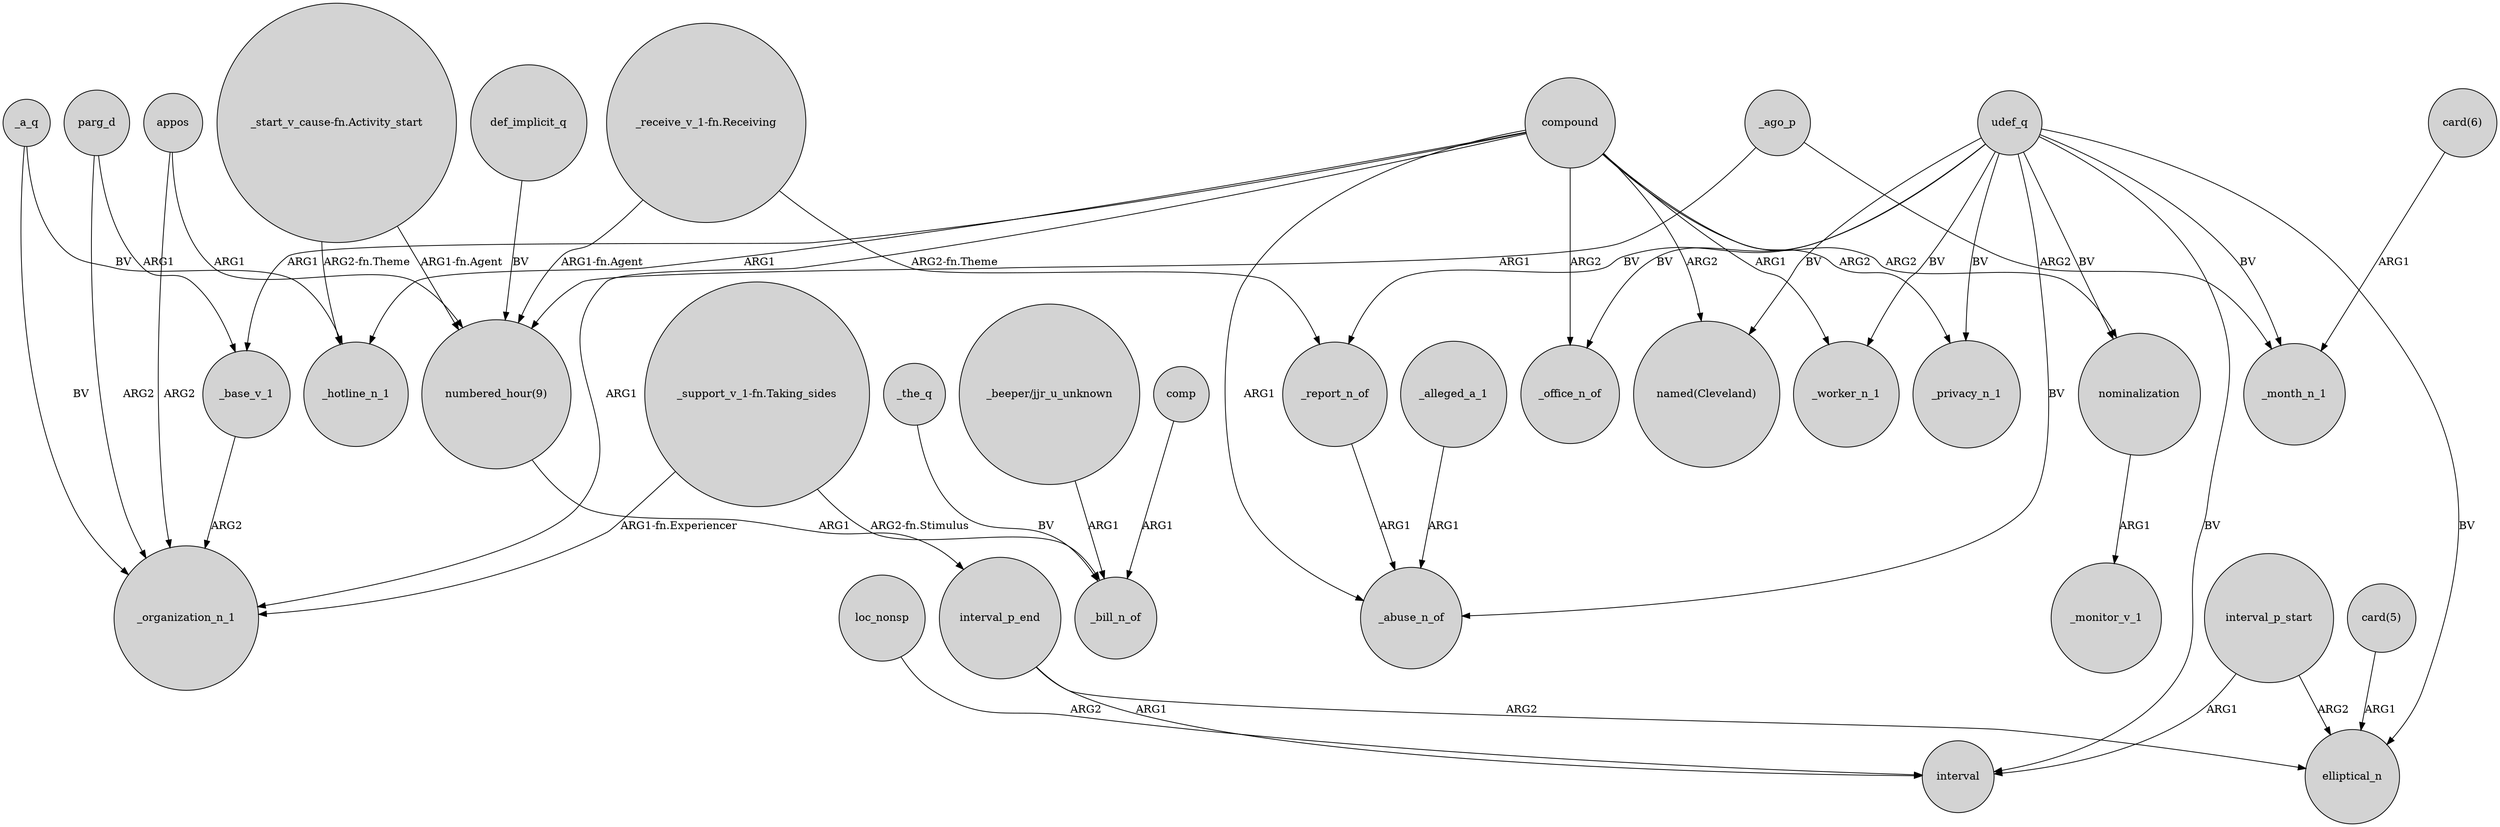 digraph {
	node [shape=circle style=filled]
	appos -> _organization_n_1 [label=ARG2]
	udef_q -> _office_n_of [label=BV]
	_the_q -> _bill_n_of [label=BV]
	"_support_v_1-fn.Taking_sides" -> _bill_n_of [label="ARG2-fn.Stimulus"]
	loc_nonsp -> interval [label=ARG2]
	compound -> _organization_n_1 [label=ARG1]
	appos -> "numbered_hour(9)" [label=ARG1]
	udef_q -> elliptical_n [label=BV]
	"numbered_hour(9)" -> interval_p_end [label=ARG1]
	"card(5)" -> elliptical_n [label=ARG1]
	udef_q -> _worker_n_1 [label=BV]
	interval_p_end -> elliptical_n [label=ARG2]
	compound -> _privacy_n_1 [label=ARG2]
	udef_q -> _report_n_of [label=BV]
	_alleged_a_1 -> _abuse_n_of [label=ARG1]
	interval_p_start -> elliptical_n [label=ARG2]
	compound -> nominalization [label=ARG2]
	"_support_v_1-fn.Taking_sides" -> _organization_n_1 [label="ARG1-fn.Experiencer"]
	"_beeper/jjr_u_unknown" -> _bill_n_of [label=ARG1]
	udef_q -> _month_n_1 [label=BV]
	"_start_v_cause-fn.Activity_start" -> _hotline_n_1 [label="ARG2-fn.Theme"]
	compound -> _hotline_n_1 [label=ARG1]
	udef_q -> "named(Cleveland)" [label=BV]
	comp -> _bill_n_of [label=ARG1]
	interval_p_start -> interval [label=ARG1]
	compound -> _base_v_1 [label=ARG1]
	compound -> _office_n_of [label=ARG2]
	"_receive_v_1-fn.Receiving" -> _report_n_of [label="ARG2-fn.Theme"]
	parg_d -> _organization_n_1 [label=ARG2]
	udef_q -> nominalization [label=BV]
	_a_q -> _organization_n_1 [label=BV]
	def_implicit_q -> "numbered_hour(9)" [label=BV]
	udef_q -> _abuse_n_of [label=BV]
	interval_p_end -> interval [label=ARG1]
	_report_n_of -> _abuse_n_of [label=ARG1]
	parg_d -> _base_v_1 [label=ARG1]
	_base_v_1 -> _organization_n_1 [label=ARG2]
	udef_q -> _privacy_n_1 [label=BV]
	compound -> _worker_n_1 [label=ARG1]
	compound -> "named(Cleveland)" [label=ARG2]
	"card(6)" -> _month_n_1 [label=ARG1]
	_ago_p -> "numbered_hour(9)" [label=ARG1]
	_a_q -> _hotline_n_1 [label=BV]
	compound -> _abuse_n_of [label=ARG1]
	_ago_p -> _month_n_1 [label=ARG2]
	nominalization -> _monitor_v_1 [label=ARG1]
	udef_q -> interval [label=BV]
	"_receive_v_1-fn.Receiving" -> "numbered_hour(9)" [label="ARG1-fn.Agent"]
	"_start_v_cause-fn.Activity_start" -> "numbered_hour(9)" [label="ARG1-fn.Agent"]
}
